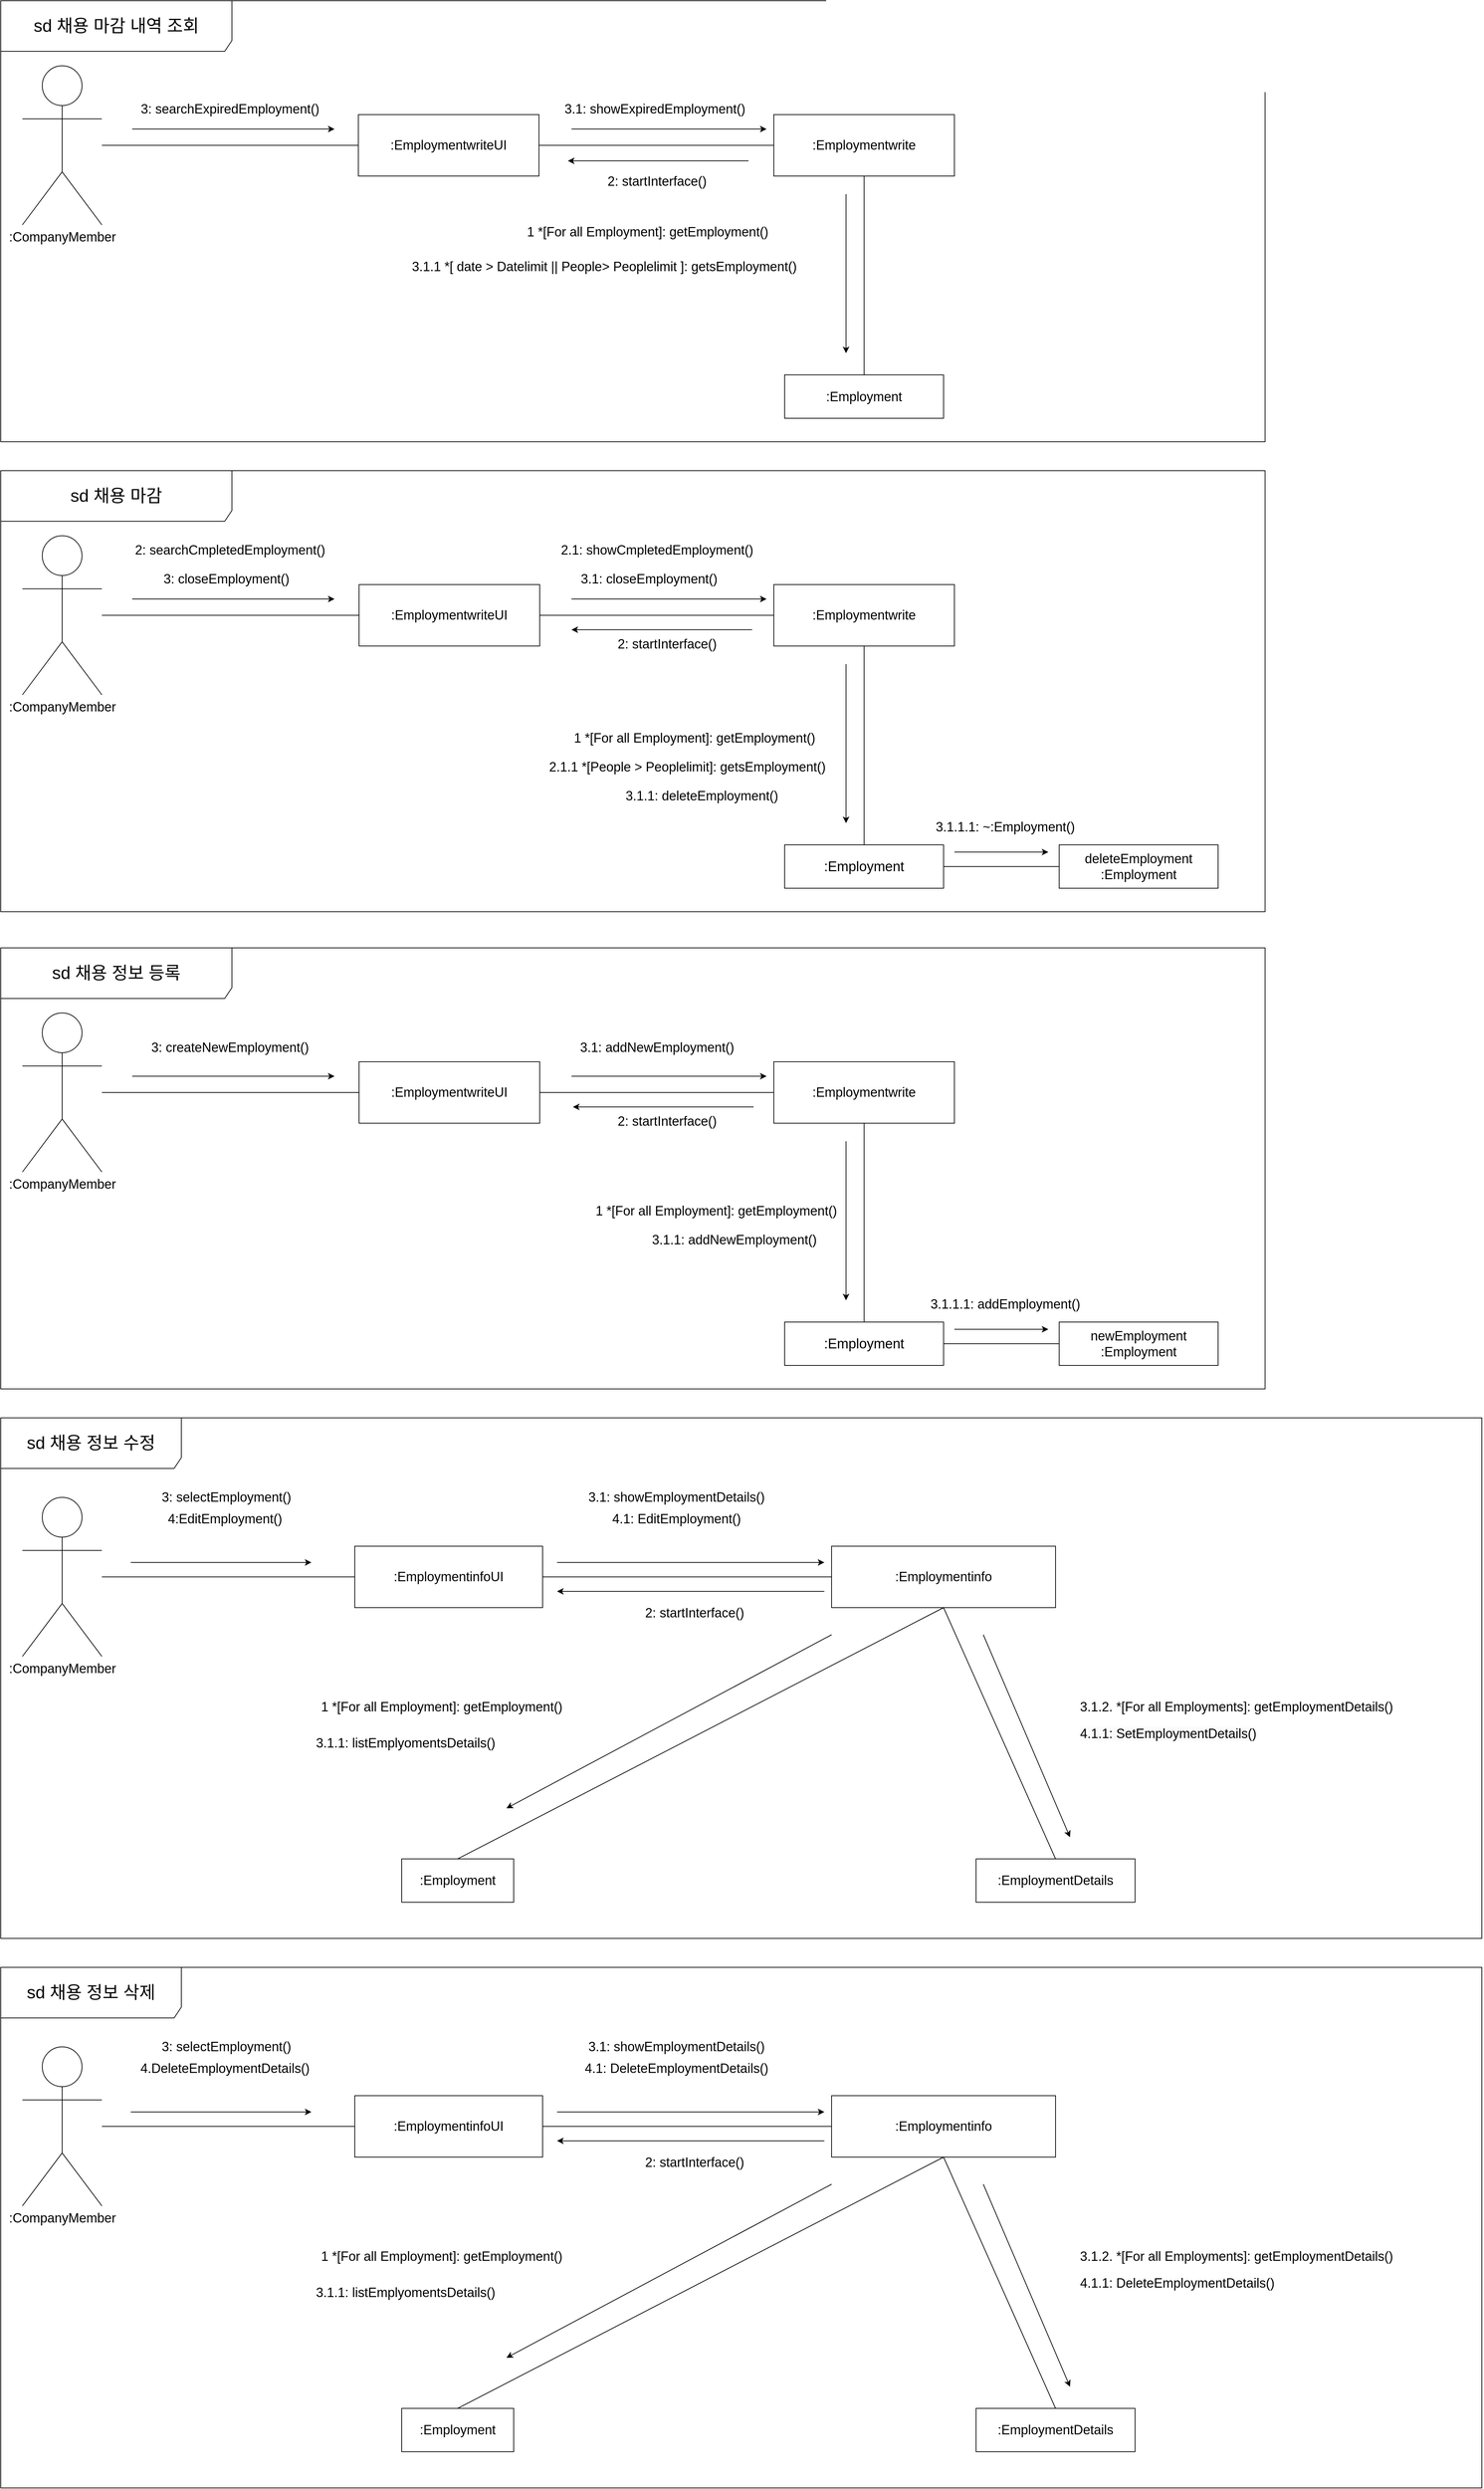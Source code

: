 <mxfile version="21.2.9" type="device">
  <diagram name="페이지-1" id="loX1GWIg0YwVXHlp89LK">
    <mxGraphModel dx="2266" dy="2283" grid="1" gridSize="10" guides="1" tooltips="1" connect="1" arrows="1" fold="1" page="1" pageScale="1" pageWidth="827" pageHeight="1169" math="0" shadow="0">
      <root>
        <mxCell id="0" />
        <mxCell id="1" parent="0" />
        <mxCell id="quF1uSy7DQYUhARwBzJB-22" value="&lt;font style=&quot;font-size: 24px;&quot;&gt;sd 채용 마감 내역 조회&lt;/font&gt;" style="shape=umlFrame;whiteSpace=wrap;html=1;pointerEvents=0;width=320;height=70;" parent="1" vertex="1">
          <mxGeometry x="30" y="-1130" width="1750" height="610" as="geometry" />
        </mxCell>
        <mxCell id="quF1uSy7DQYUhARwBzJB-23" value="&lt;font style=&quot;font-size: 18px;&quot;&gt;:Employmentwrite&lt;/font&gt;&lt;span style=&quot;font-size: 18px; background-color: initial;&quot;&gt;UI&lt;/span&gt;" style="rounded=0;whiteSpace=wrap;html=1;" parent="1" vertex="1">
          <mxGeometry x="525" y="-972.5" width="250" height="85" as="geometry" />
        </mxCell>
        <mxCell id="quF1uSy7DQYUhARwBzJB-24" value="&lt;font style=&quot;font-size: 18px;&quot;&gt;&lt;font style=&quot;font-size: 18px;&quot;&gt;&lt;font style=&quot;font-size: 18px;&quot;&gt;:&lt;/font&gt;Employment&lt;/font&gt;write&lt;/font&gt;" style="rounded=0;whiteSpace=wrap;html=1;" parent="1" vertex="1">
          <mxGeometry x="1100" y="-972.5" width="250" height="85" as="geometry" />
        </mxCell>
        <mxCell id="quF1uSy7DQYUhARwBzJB-25" value="&lt;font style=&quot;font-size: 18px;&quot;&gt;:CompanyMember&lt;/font&gt;" style="shape=umlActor;verticalLabelPosition=bottom;verticalAlign=top;html=1;outlineConnect=0;" parent="1" vertex="1">
          <mxGeometry x="60" y="-1040" width="110" height="220" as="geometry" />
        </mxCell>
        <mxCell id="quF1uSy7DQYUhARwBzJB-26" value="" style="endArrow=none;html=1;rounded=0;entryX=0;entryY=0.5;entryDx=0;entryDy=0;" parent="1" source="quF1uSy7DQYUhARwBzJB-25" target="quF1uSy7DQYUhARwBzJB-23" edge="1">
          <mxGeometry width="50" height="50" relative="1" as="geometry">
            <mxPoint x="890" y="-732.5" as="sourcePoint" />
            <mxPoint x="940" y="-782.5" as="targetPoint" />
          </mxGeometry>
        </mxCell>
        <mxCell id="quF1uSy7DQYUhARwBzJB-27" value="" style="endArrow=none;html=1;rounded=0;entryX=1;entryY=0.5;entryDx=0;entryDy=0;exitX=0;exitY=0.5;exitDx=0;exitDy=0;" parent="1" source="quF1uSy7DQYUhARwBzJB-24" target="quF1uSy7DQYUhARwBzJB-23" edge="1">
          <mxGeometry width="50" height="50" relative="1" as="geometry">
            <mxPoint x="890" y="-732.5" as="sourcePoint" />
            <mxPoint x="940" y="-782.5" as="targetPoint" />
          </mxGeometry>
        </mxCell>
        <mxCell id="quF1uSy7DQYUhARwBzJB-28" value="&lt;font style=&quot;font-size: 18px;&quot;&gt;3: searchExpiredEmployment&lt;/font&gt;&lt;span style=&quot;font-size: 18px; background-color: initial;&quot;&gt;()&lt;/span&gt;" style="text;html=1;align=center;verticalAlign=middle;resizable=0;points=[];autosize=1;strokeColor=none;fillColor=none;" parent="1" vertex="1">
          <mxGeometry x="212" y="-1000" width="270" height="40" as="geometry" />
        </mxCell>
        <mxCell id="quF1uSy7DQYUhARwBzJB-29" value="" style="endArrow=classic;html=1;rounded=0;" parent="1" edge="1">
          <mxGeometry width="50" height="50" relative="1" as="geometry">
            <mxPoint x="212" y="-952.5" as="sourcePoint" />
            <mxPoint x="492" y="-952.5" as="targetPoint" />
          </mxGeometry>
        </mxCell>
        <mxCell id="quF1uSy7DQYUhARwBzJB-30" value="&lt;font style=&quot;font-size: 18px;&quot;&gt;3.1: showExpired&lt;/font&gt;&lt;font style=&quot;border-color: var(--border-color); font-size: 18px;&quot;&gt;Employment()&lt;/font&gt;" style="text;html=1;align=center;verticalAlign=middle;resizable=0;points=[];autosize=1;strokeColor=none;fillColor=none;" parent="1" vertex="1">
          <mxGeometry x="800" y="-1000" width="270" height="40" as="geometry" />
        </mxCell>
        <mxCell id="quF1uSy7DQYUhARwBzJB-31" value="&lt;font style=&quot;font-size: 18px;&quot;&gt;:Employment&lt;/font&gt;" style="rounded=0;whiteSpace=wrap;html=1;" parent="1" vertex="1">
          <mxGeometry x="1115" y="-612.5" width="220" height="60" as="geometry" />
        </mxCell>
        <mxCell id="quF1uSy7DQYUhARwBzJB-32" value="" style="endArrow=none;html=1;rounded=0;entryX=0.5;entryY=1;entryDx=0;entryDy=0;exitX=0.5;exitY=0;exitDx=0;exitDy=0;" parent="1" source="quF1uSy7DQYUhARwBzJB-31" target="quF1uSy7DQYUhARwBzJB-24" edge="1">
          <mxGeometry width="50" height="50" relative="1" as="geometry">
            <mxPoint x="910" y="-732.5" as="sourcePoint" />
            <mxPoint x="960" y="-782.5" as="targetPoint" />
          </mxGeometry>
        </mxCell>
        <mxCell id="quF1uSy7DQYUhARwBzJB-33" value="" style="endArrow=classic;html=1;rounded=0;" parent="1" edge="1">
          <mxGeometry width="50" height="50" relative="1" as="geometry">
            <mxPoint x="1200" y="-862.5" as="sourcePoint" />
            <mxPoint x="1200" y="-642.5" as="targetPoint" />
          </mxGeometry>
        </mxCell>
        <mxCell id="quF1uSy7DQYUhARwBzJB-34" value="&lt;font style=&quot;font-size: 18px;&quot;&gt;3.1.1 *[ date &amp;gt; Datelimit || People&amp;gt; Peoplelimit ]: get&lt;/font&gt;&lt;font style=&quot;border-color: var(--border-color); font-size: 18px;&quot;&gt;sEmployment()&lt;/font&gt;" style="text;html=1;align=center;verticalAlign=middle;resizable=0;points=[];autosize=1;strokeColor=none;fillColor=none;" parent="1" vertex="1">
          <mxGeometry x="585" y="-782" width="560" height="40" as="geometry" />
        </mxCell>
        <mxCell id="quF1uSy7DQYUhARwBzJB-37" value="" style="endArrow=classic;html=1;rounded=0;" parent="1" edge="1">
          <mxGeometry width="50" height="50" relative="1" as="geometry">
            <mxPoint x="820" y="-952.5" as="sourcePoint" />
            <mxPoint x="1090" y="-952.5" as="targetPoint" />
          </mxGeometry>
        </mxCell>
        <mxCell id="quF1uSy7DQYUhARwBzJB-43" value="&lt;font style=&quot;font-size: 24px;&quot;&gt;sd 채용 정보 수정&lt;/font&gt;" style="shape=umlFrame;whiteSpace=wrap;html=1;pointerEvents=0;width=250;height=70;" parent="1" vertex="1">
          <mxGeometry x="30" y="830" width="2050" height="720" as="geometry" />
        </mxCell>
        <mxCell id="quF1uSy7DQYUhARwBzJB-44" value="&lt;font style=&quot;font-size: 18px;&quot;&gt;:CompanyMember&lt;/font&gt;" style="shape=umlActor;verticalLabelPosition=bottom;verticalAlign=top;html=1;outlineConnect=0;" parent="1" vertex="1">
          <mxGeometry x="60" y="940" width="110" height="220" as="geometry" />
        </mxCell>
        <mxCell id="quF1uSy7DQYUhARwBzJB-45" value="&lt;font style=&quot;font-size: 18px;&quot;&gt;:EmploymentinfoUI&lt;/font&gt;" style="rounded=0;whiteSpace=wrap;html=1;" parent="1" vertex="1">
          <mxGeometry x="520" y="1007.5" width="260" height="85" as="geometry" />
        </mxCell>
        <mxCell id="quF1uSy7DQYUhARwBzJB-46" value="&lt;font style=&quot;font-size: 18px;&quot;&gt;:Employmentinfo&lt;/font&gt;" style="rounded=0;whiteSpace=wrap;html=1;" parent="1" vertex="1">
          <mxGeometry x="1180" y="1007.5" width="310" height="85" as="geometry" />
        </mxCell>
        <mxCell id="quF1uSy7DQYUhARwBzJB-47" value="" style="endArrow=none;html=1;rounded=0;entryX=0;entryY=0.5;entryDx=0;entryDy=0;" parent="1" source="quF1uSy7DQYUhARwBzJB-44" target="quF1uSy7DQYUhARwBzJB-45" edge="1">
          <mxGeometry width="50" height="50" relative="1" as="geometry">
            <mxPoint x="320" y="1087.5" as="sourcePoint" />
            <mxPoint x="370" y="1037.5" as="targetPoint" />
          </mxGeometry>
        </mxCell>
        <mxCell id="quF1uSy7DQYUhARwBzJB-48" value="" style="endArrow=none;html=1;rounded=0;entryX=0;entryY=0.5;entryDx=0;entryDy=0;exitX=1;exitY=0.5;exitDx=0;exitDy=0;" parent="1" source="quF1uSy7DQYUhARwBzJB-45" target="quF1uSy7DQYUhARwBzJB-46" edge="1">
          <mxGeometry width="50" height="50" relative="1" as="geometry">
            <mxPoint x="890" y="1070" as="sourcePoint" />
            <mxPoint x="940" y="1020" as="targetPoint" />
          </mxGeometry>
        </mxCell>
        <mxCell id="quF1uSy7DQYUhARwBzJB-49" value="&lt;span style=&quot;font-size: 18px;&quot;&gt;:Employment&lt;/span&gt;" style="rounded=0;whiteSpace=wrap;html=1;" parent="1" vertex="1">
          <mxGeometry x="585" y="1440" width="155" height="60" as="geometry" />
        </mxCell>
        <mxCell id="quF1uSy7DQYUhARwBzJB-50" value="&lt;font style=&quot;font-size: 18px;&quot;&gt;:EmploymentDetails&lt;/font&gt;" style="rounded=0;whiteSpace=wrap;html=1;" parent="1" vertex="1">
          <mxGeometry x="1380" y="1440" width="220" height="60" as="geometry" />
        </mxCell>
        <mxCell id="quF1uSy7DQYUhARwBzJB-51" value="" style="endArrow=none;html=1;rounded=0;exitX=0.5;exitY=0;exitDx=0;exitDy=0;entryX=0.5;entryY=1;entryDx=0;entryDy=0;" parent="1" source="quF1uSy7DQYUhARwBzJB-49" target="quF1uSy7DQYUhARwBzJB-46" edge="1">
          <mxGeometry width="50" height="50" relative="1" as="geometry">
            <mxPoint x="810" y="1320" as="sourcePoint" />
            <mxPoint x="860" y="1270" as="targetPoint" />
          </mxGeometry>
        </mxCell>
        <mxCell id="quF1uSy7DQYUhARwBzJB-52" value="" style="endArrow=none;html=1;rounded=0;exitX=0.5;exitY=0;exitDx=0;exitDy=0;entryX=0.5;entryY=1;entryDx=0;entryDy=0;" parent="1" source="quF1uSy7DQYUhARwBzJB-50" target="quF1uSy7DQYUhARwBzJB-46" edge="1">
          <mxGeometry width="50" height="50" relative="1" as="geometry">
            <mxPoint x="1040" y="1370" as="sourcePoint" />
            <mxPoint x="1160" y="1100" as="targetPoint" />
          </mxGeometry>
        </mxCell>
        <mxCell id="quF1uSy7DQYUhARwBzJB-53" value="&lt;font style=&quot;font-size: 18px;&quot;&gt;1 *[For all Employment]: getEmployment()&lt;/font&gt;" style="text;html=1;align=center;verticalAlign=middle;resizable=0;points=[];autosize=1;strokeColor=none;fillColor=none;" parent="1" vertex="1">
          <mxGeometry x="460" y="1210" width="360" height="40" as="geometry" />
        </mxCell>
        <mxCell id="quF1uSy7DQYUhARwBzJB-54" value="" style="endArrow=classic;html=1;rounded=0;" parent="1" edge="1">
          <mxGeometry width="50" height="50" relative="1" as="geometry">
            <mxPoint x="1180" y="1130" as="sourcePoint" />
            <mxPoint x="730" y="1370" as="targetPoint" />
          </mxGeometry>
        </mxCell>
        <mxCell id="quF1uSy7DQYUhARwBzJB-55" value="" style="endArrow=classic;html=1;rounded=0;" parent="1" edge="1">
          <mxGeometry width="50" height="50" relative="1" as="geometry">
            <mxPoint x="1390" y="1130" as="sourcePoint" />
            <mxPoint x="1510" y="1410" as="targetPoint" />
          </mxGeometry>
        </mxCell>
        <mxCell id="quF1uSy7DQYUhARwBzJB-56" value="" style="endArrow=classic;html=1;rounded=0;" parent="1" edge="1">
          <mxGeometry width="50" height="50" relative="1" as="geometry">
            <mxPoint x="800" y="1030" as="sourcePoint" />
            <mxPoint x="1170" y="1030" as="targetPoint" />
          </mxGeometry>
        </mxCell>
        <mxCell id="quF1uSy7DQYUhARwBzJB-57" value="" style="endArrow=classic;html=1;rounded=0;" parent="1" edge="1">
          <mxGeometry width="50" height="50" relative="1" as="geometry">
            <mxPoint x="210" y="1030" as="sourcePoint" />
            <mxPoint x="460" y="1030" as="targetPoint" />
          </mxGeometry>
        </mxCell>
        <mxCell id="quF1uSy7DQYUhARwBzJB-58" value="" style="endArrow=classic;html=1;rounded=0;" parent="1" edge="1">
          <mxGeometry width="50" height="50" relative="1" as="geometry">
            <mxPoint x="1170" y="1070" as="sourcePoint" />
            <mxPoint x="800" y="1070" as="targetPoint" />
          </mxGeometry>
        </mxCell>
        <mxCell id="quF1uSy7DQYUhARwBzJB-59" value="&lt;font style=&quot;font-size: 18px;&quot;&gt;2: startInterface()&lt;/font&gt;" style="text;html=1;align=center;verticalAlign=middle;resizable=0;points=[];autosize=1;strokeColor=none;fillColor=none;" parent="1" vertex="1">
          <mxGeometry x="910" y="1080" width="160" height="40" as="geometry" />
        </mxCell>
        <mxCell id="quF1uSy7DQYUhARwBzJB-60" value="&lt;font style=&quot;font-size: 18px;&quot;&gt;3: selectEmployment()&lt;/font&gt;" style="text;html=1;align=center;verticalAlign=middle;resizable=0;points=[];autosize=1;strokeColor=none;fillColor=none;" parent="1" vertex="1">
          <mxGeometry x="242" y="920" width="200" height="40" as="geometry" />
        </mxCell>
        <mxCell id="quF1uSy7DQYUhARwBzJB-61" value="&lt;font style=&quot;font-size: 18px;&quot;&gt;3.1: showEmploymentDetails()&lt;/font&gt;" style="text;html=1;align=center;verticalAlign=middle;resizable=0;points=[];autosize=1;strokeColor=none;fillColor=none;" parent="1" vertex="1">
          <mxGeometry x="830" y="920" width="270" height="40" as="geometry" />
        </mxCell>
        <mxCell id="quF1uSy7DQYUhARwBzJB-62" value="&lt;font style=&quot;font-size: 18px;&quot;&gt;3.1.1: listEmplyomentsDetails()&lt;/font&gt;" style="text;html=1;align=center;verticalAlign=middle;resizable=0;points=[];autosize=1;strokeColor=none;fillColor=none;" parent="1" vertex="1">
          <mxGeometry x="455" y="1260" width="270" height="40" as="geometry" />
        </mxCell>
        <mxCell id="quF1uSy7DQYUhARwBzJB-63" value="&lt;font style=&quot;font-size: 18px;&quot;&gt;3.1.2. *[For all Employments]: getEmploymentDetails()&lt;/font&gt;" style="text;html=1;align=center;verticalAlign=middle;resizable=0;points=[];autosize=1;strokeColor=none;fillColor=none;" parent="1" vertex="1">
          <mxGeometry x="1510" y="1210" width="460" height="40" as="geometry" />
        </mxCell>
        <mxCell id="quF1uSy7DQYUhARwBzJB-64" value="&lt;font style=&quot;font-size: 18px;&quot;&gt;&lt;font style=&quot;font-size: 18px;&quot;&gt;4.1:&amp;nbsp;&lt;/font&gt;&lt;font style=&quot;border-color: var(--border-color); font-size: 18px;&quot;&gt;Edit&lt;/font&gt;Employment()&lt;/font&gt;" style="text;html=1;align=center;verticalAlign=middle;resizable=0;points=[];autosize=1;strokeColor=none;fillColor=none;" parent="1" vertex="1">
          <mxGeometry x="865" y="950" width="200" height="40" as="geometry" />
        </mxCell>
        <mxCell id="quF1uSy7DQYUhARwBzJB-65" value="&lt;span style=&quot;color: rgb(0, 0, 0); font-family: Helvetica; font-size: 18px; font-style: normal; font-variant-ligatures: normal; font-variant-caps: normal; font-weight: 400; letter-spacing: normal; orphans: 2; text-align: center; text-indent: 0px; text-transform: none; widows: 2; word-spacing: 0px; -webkit-text-stroke-width: 0px; background-color: rgb(251, 251, 251); text-decoration-thickness: initial; text-decoration-style: initial; text-decoration-color: initial; float: none; display: inline !important;&quot;&gt;4.1.1: SetEmploymentDetails()&lt;/span&gt;" style="text;whiteSpace=wrap;html=1;" parent="1" vertex="1">
          <mxGeometry x="1522" y="1250" width="560" height="50" as="geometry" />
        </mxCell>
        <mxCell id="quF1uSy7DQYUhARwBzJB-66" value="&lt;font style=&quot;font-size: 18px;&quot;&gt;4:Edit&lt;/font&gt;&lt;span style=&quot;font-size: 18px; background-color: initial;&quot;&gt;Employment()&lt;/span&gt;" style="text;html=1;align=center;verticalAlign=middle;resizable=0;points=[];autosize=1;strokeColor=none;fillColor=none;" parent="1" vertex="1">
          <mxGeometry x="250" y="950" width="180" height="40" as="geometry" />
        </mxCell>
        <mxCell id="Klk6fiYFn2TE_CD5GW6z-8" value="&lt;font style=&quot;font-size: 24px;&quot;&gt;sd 채용 마감&lt;/font&gt;" style="shape=umlFrame;whiteSpace=wrap;html=1;pointerEvents=0;width=320;height=70;" parent="1" vertex="1">
          <mxGeometry x="30" y="-480" width="1750" height="610" as="geometry" />
        </mxCell>
        <mxCell id="Klk6fiYFn2TE_CD5GW6z-9" value="&lt;font style=&quot;font-size: 18px;&quot;&gt;:Employmentwrite&lt;/font&gt;&lt;span style=&quot;font-size: 18px; background-color: initial;&quot;&gt;UI&lt;/span&gt;" style="rounded=0;whiteSpace=wrap;html=1;" parent="1" vertex="1">
          <mxGeometry x="526" y="-322.5" width="250" height="85" as="geometry" />
        </mxCell>
        <mxCell id="Klk6fiYFn2TE_CD5GW6z-10" value="&lt;font style=&quot;font-size: 18px;&quot;&gt;&lt;font style=&quot;font-size: 18px;&quot;&gt;:Employment&lt;/font&gt;write&lt;/font&gt;" style="rounded=0;whiteSpace=wrap;html=1;" parent="1" vertex="1">
          <mxGeometry x="1100" y="-322.5" width="250" height="85" as="geometry" />
        </mxCell>
        <mxCell id="Klk6fiYFn2TE_CD5GW6z-11" value="&lt;font style=&quot;font-size: 18px;&quot;&gt;:CompanyMember&lt;/font&gt;" style="shape=umlActor;verticalLabelPosition=bottom;verticalAlign=top;html=1;outlineConnect=0;" parent="1" vertex="1">
          <mxGeometry x="60" y="-390" width="110" height="220" as="geometry" />
        </mxCell>
        <mxCell id="Klk6fiYFn2TE_CD5GW6z-12" value="" style="endArrow=none;html=1;rounded=0;entryX=0;entryY=0.5;entryDx=0;entryDy=0;" parent="1" source="Klk6fiYFn2TE_CD5GW6z-11" target="Klk6fiYFn2TE_CD5GW6z-9" edge="1">
          <mxGeometry width="50" height="50" relative="1" as="geometry">
            <mxPoint x="890" y="-82.5" as="sourcePoint" />
            <mxPoint x="940" y="-132.5" as="targetPoint" />
          </mxGeometry>
        </mxCell>
        <mxCell id="Klk6fiYFn2TE_CD5GW6z-13" value="" style="endArrow=none;html=1;rounded=0;entryX=1;entryY=0.5;entryDx=0;entryDy=0;exitX=0;exitY=0.5;exitDx=0;exitDy=0;" parent="1" source="Klk6fiYFn2TE_CD5GW6z-10" target="Klk6fiYFn2TE_CD5GW6z-9" edge="1">
          <mxGeometry width="50" height="50" relative="1" as="geometry">
            <mxPoint x="890" y="-82.5" as="sourcePoint" />
            <mxPoint x="940" y="-132.5" as="targetPoint" />
          </mxGeometry>
        </mxCell>
        <mxCell id="Klk6fiYFn2TE_CD5GW6z-14" value="&lt;font style=&quot;font-size: 18px;&quot;&gt;2: searchCmpleted&lt;/font&gt;&lt;span style=&quot;font-size: 18px; background-color: initial;&quot;&gt;Employment()&lt;/span&gt;" style="text;html=1;align=center;verticalAlign=middle;resizable=0;points=[];autosize=1;strokeColor=none;fillColor=none;" parent="1" vertex="1">
          <mxGeometry x="202" y="-390" width="290" height="40" as="geometry" />
        </mxCell>
        <mxCell id="Klk6fiYFn2TE_CD5GW6z-15" value="" style="endArrow=classic;html=1;rounded=0;" parent="1" edge="1">
          <mxGeometry width="50" height="50" relative="1" as="geometry">
            <mxPoint x="212" y="-302.5" as="sourcePoint" />
            <mxPoint x="492" y="-302.5" as="targetPoint" />
          </mxGeometry>
        </mxCell>
        <mxCell id="Klk6fiYFn2TE_CD5GW6z-16" value="&lt;font style=&quot;font-size: 18px;&quot;&gt;2.1: &lt;/font&gt;&lt;font style=&quot;font-size: 18px;&quot;&gt;&lt;font style=&quot;font-size: 18px;&quot;&gt;show&lt;/font&gt;&lt;font style=&quot;border-color: var(--border-color); font-size: 18px;&quot;&gt;Cmpleted&lt;/font&gt;Employment()&lt;/font&gt;" style="text;html=1;align=center;verticalAlign=middle;resizable=0;points=[];autosize=1;strokeColor=none;fillColor=none;" parent="1" vertex="1">
          <mxGeometry x="793" y="-390" width="290" height="40" as="geometry" />
        </mxCell>
        <mxCell id="Klk6fiYFn2TE_CD5GW6z-17" value="&lt;font style=&quot;font-size: 19px;&quot;&gt;:Employment&lt;/font&gt;" style="rounded=0;whiteSpace=wrap;html=1;" parent="1" vertex="1">
          <mxGeometry x="1115" y="37.5" width="220" height="60" as="geometry" />
        </mxCell>
        <mxCell id="Klk6fiYFn2TE_CD5GW6z-18" value="" style="endArrow=none;html=1;rounded=0;entryX=0.5;entryY=1;entryDx=0;entryDy=0;exitX=0.5;exitY=0;exitDx=0;exitDy=0;" parent="1" source="Klk6fiYFn2TE_CD5GW6z-17" target="Klk6fiYFn2TE_CD5GW6z-10" edge="1">
          <mxGeometry width="50" height="50" relative="1" as="geometry">
            <mxPoint x="910" y="-82.5" as="sourcePoint" />
            <mxPoint x="960" y="-132.5" as="targetPoint" />
          </mxGeometry>
        </mxCell>
        <mxCell id="Klk6fiYFn2TE_CD5GW6z-19" value="" style="endArrow=classic;html=1;rounded=0;" parent="1" edge="1">
          <mxGeometry width="50" height="50" relative="1" as="geometry">
            <mxPoint x="1200" y="-212.5" as="sourcePoint" />
            <mxPoint x="1200" y="7.5" as="targetPoint" />
          </mxGeometry>
        </mxCell>
        <mxCell id="Klk6fiYFn2TE_CD5GW6z-20" value="&lt;font style=&quot;font-size: 18px;&quot;&gt;2.1.1 *[People &amp;gt; Peoplelimit]:&amp;nbsp;&lt;/font&gt;&lt;font style=&quot;border-color: var(--border-color); font-size: 18px;&quot;&gt;get&lt;/font&gt;&lt;font style=&quot;border-color: var(--border-color); font-size: 18px;&quot;&gt;sEmployment()&lt;/font&gt;" style="text;html=1;align=center;verticalAlign=middle;resizable=0;points=[];autosize=1;strokeColor=none;fillColor=none;" parent="1" vertex="1">
          <mxGeometry x="775" y="-90" width="410" height="40" as="geometry" />
        </mxCell>
        <mxCell id="Klk6fiYFn2TE_CD5GW6z-21" value="&lt;font style=&quot;font-size: 18px;&quot;&gt;3: closeEmployment()&lt;/font&gt;" style="text;html=1;align=center;verticalAlign=middle;resizable=0;points=[];autosize=1;strokeColor=none;fillColor=none;" parent="1" vertex="1">
          <mxGeometry x="242" y="-350" width="200" height="40" as="geometry" />
        </mxCell>
        <mxCell id="Klk6fiYFn2TE_CD5GW6z-22" value="&lt;font style=&quot;font-size: 18px;&quot;&gt;3.1: closeEmployment()&lt;/font&gt;" style="text;html=1;align=center;verticalAlign=middle;resizable=0;points=[];autosize=1;strokeColor=none;fillColor=none;" parent="1" vertex="1">
          <mxGeometry x="822" y="-350" width="210" height="40" as="geometry" />
        </mxCell>
        <mxCell id="Klk6fiYFn2TE_CD5GW6z-23" value="" style="endArrow=classic;html=1;rounded=0;" parent="1" edge="1">
          <mxGeometry width="50" height="50" relative="1" as="geometry">
            <mxPoint x="820" y="-302.5" as="sourcePoint" />
            <mxPoint x="1090" y="-302.5" as="targetPoint" />
          </mxGeometry>
        </mxCell>
        <mxCell id="Klk6fiYFn2TE_CD5GW6z-24" value="&lt;font style=&quot;font-size: 18px;&quot;&gt;3.1.1: deleteEmployment()&lt;/font&gt;" style="text;html=1;align=center;verticalAlign=middle;resizable=0;points=[];autosize=1;strokeColor=none;fillColor=none;" parent="1" vertex="1">
          <mxGeometry x="885" y="-50" width="230" height="40" as="geometry" />
        </mxCell>
        <mxCell id="Klk6fiYFn2TE_CD5GW6z-25" value="&lt;font style=&quot;font-size: 18px;&quot;&gt;&lt;font style=&quot;font-size: 18px;&quot;&gt;deleteEmployment&lt;br&gt;:&lt;/font&gt;Employment&lt;/font&gt;" style="rounded=0;whiteSpace=wrap;html=1;" parent="1" vertex="1">
          <mxGeometry x="1495" y="37.5" width="220" height="60" as="geometry" />
        </mxCell>
        <mxCell id="Klk6fiYFn2TE_CD5GW6z-26" value="&lt;font style=&quot;font-size: 18px;&quot;&gt;&lt;font style=&quot;font-size: 18px;&quot;&gt;3.1.1.1: ~&lt;/font&gt;:Employment()&lt;/font&gt;" style="text;html=1;align=center;verticalAlign=middle;resizable=0;points=[];autosize=1;strokeColor=none;fillColor=none;" parent="1" vertex="1">
          <mxGeometry x="1310" y="-7.5" width="220" height="40" as="geometry" />
        </mxCell>
        <mxCell id="Klk6fiYFn2TE_CD5GW6z-27" value="" style="endArrow=classic;html=1;rounded=0;" parent="1" edge="1">
          <mxGeometry width="50" height="50" relative="1" as="geometry">
            <mxPoint x="1350" y="47.5" as="sourcePoint" />
            <mxPoint x="1480" y="47.5" as="targetPoint" />
          </mxGeometry>
        </mxCell>
        <mxCell id="Klk6fiYFn2TE_CD5GW6z-28" value="" style="endArrow=none;html=1;rounded=0;entryX=0;entryY=0.5;entryDx=0;entryDy=0;exitX=1;exitY=0.5;exitDx=0;exitDy=0;" parent="1" source="Klk6fiYFn2TE_CD5GW6z-17" target="Klk6fiYFn2TE_CD5GW6z-25" edge="1">
          <mxGeometry width="50" height="50" relative="1" as="geometry">
            <mxPoint x="1330" y="67.5" as="sourcePoint" />
            <mxPoint x="1530" y="68" as="targetPoint" />
          </mxGeometry>
        </mxCell>
        <mxCell id="Klk6fiYFn2TE_CD5GW6z-33" value="&lt;font style=&quot;font-size: 24px;&quot;&gt;sd 채용 정보 등록&lt;/font&gt;" style="shape=umlFrame;whiteSpace=wrap;html=1;pointerEvents=0;width=320;height=70;" parent="1" vertex="1">
          <mxGeometry x="30" y="180" width="1750" height="610" as="geometry" />
        </mxCell>
        <mxCell id="Klk6fiYFn2TE_CD5GW6z-34" value="&lt;font style=&quot;font-size: 18px;&quot;&gt;:Employmentwrite&lt;/font&gt;&lt;span style=&quot;font-size: 18px; background-color: initial;&quot;&gt;UI&lt;/span&gt;" style="rounded=0;whiteSpace=wrap;html=1;" parent="1" vertex="1">
          <mxGeometry x="526" y="337.5" width="250" height="85" as="geometry" />
        </mxCell>
        <mxCell id="Klk6fiYFn2TE_CD5GW6z-35" value="&lt;font style=&quot;font-size: 18px;&quot;&gt;&lt;font style=&quot;font-size: 18px;&quot;&gt;:Employment&lt;/font&gt;write&lt;/font&gt;" style="rounded=0;whiteSpace=wrap;html=1;" parent="1" vertex="1">
          <mxGeometry x="1100" y="337.5" width="250" height="85" as="geometry" />
        </mxCell>
        <mxCell id="Klk6fiYFn2TE_CD5GW6z-36" value="&lt;font style=&quot;font-size: 18px;&quot;&gt;:CompanyMember&lt;/font&gt;" style="shape=umlActor;verticalLabelPosition=bottom;verticalAlign=top;html=1;outlineConnect=0;" parent="1" vertex="1">
          <mxGeometry x="60" y="270" width="110" height="220" as="geometry" />
        </mxCell>
        <mxCell id="Klk6fiYFn2TE_CD5GW6z-37" value="" style="endArrow=none;html=1;rounded=0;entryX=0;entryY=0.5;entryDx=0;entryDy=0;" parent="1" source="Klk6fiYFn2TE_CD5GW6z-36" target="Klk6fiYFn2TE_CD5GW6z-34" edge="1">
          <mxGeometry width="50" height="50" relative="1" as="geometry">
            <mxPoint x="890" y="577.5" as="sourcePoint" />
            <mxPoint x="940" y="527.5" as="targetPoint" />
          </mxGeometry>
        </mxCell>
        <mxCell id="Klk6fiYFn2TE_CD5GW6z-38" value="" style="endArrow=none;html=1;rounded=0;entryX=1;entryY=0.5;entryDx=0;entryDy=0;exitX=0;exitY=0.5;exitDx=0;exitDy=0;" parent="1" source="Klk6fiYFn2TE_CD5GW6z-35" target="Klk6fiYFn2TE_CD5GW6z-34" edge="1">
          <mxGeometry width="50" height="50" relative="1" as="geometry">
            <mxPoint x="890" y="577.5" as="sourcePoint" />
            <mxPoint x="940" y="527.5" as="targetPoint" />
          </mxGeometry>
        </mxCell>
        <mxCell id="Klk6fiYFn2TE_CD5GW6z-39" value="&lt;font style=&quot;font-size: 18px;&quot;&gt;3: createNew&lt;/font&gt;&lt;span style=&quot;font-size: 18px; background-color: initial;&quot;&gt;Employment()&lt;/span&gt;" style="text;html=1;align=center;verticalAlign=middle;resizable=0;points=[];autosize=1;strokeColor=none;fillColor=none;" parent="1" vertex="1">
          <mxGeometry x="227" y="297.5" width="240" height="40" as="geometry" />
        </mxCell>
        <mxCell id="Klk6fiYFn2TE_CD5GW6z-40" value="" style="endArrow=classic;html=1;rounded=0;" parent="1" edge="1">
          <mxGeometry width="50" height="50" relative="1" as="geometry">
            <mxPoint x="212" y="357.5" as="sourcePoint" />
            <mxPoint x="492" y="357.5" as="targetPoint" />
          </mxGeometry>
        </mxCell>
        <mxCell id="Klk6fiYFn2TE_CD5GW6z-41" value="&lt;font style=&quot;font-size: 18px;&quot;&gt;3.1: addNew&lt;/font&gt;&lt;font style=&quot;font-size: 18px;&quot;&gt;Employment()&lt;/font&gt;" style="text;html=1;align=center;verticalAlign=middle;resizable=0;points=[];autosize=1;strokeColor=none;fillColor=none;" parent="1" vertex="1">
          <mxGeometry x="818" y="297.5" width="240" height="40" as="geometry" />
        </mxCell>
        <mxCell id="Klk6fiYFn2TE_CD5GW6z-42" value="&lt;font style=&quot;font-size: 19px;&quot;&gt;:Employment&lt;/font&gt;" style="rounded=0;whiteSpace=wrap;html=1;" parent="1" vertex="1">
          <mxGeometry x="1115" y="697.5" width="220" height="60" as="geometry" />
        </mxCell>
        <mxCell id="Klk6fiYFn2TE_CD5GW6z-43" value="" style="endArrow=none;html=1;rounded=0;entryX=0.5;entryY=1;entryDx=0;entryDy=0;exitX=0.5;exitY=0;exitDx=0;exitDy=0;" parent="1" source="Klk6fiYFn2TE_CD5GW6z-42" target="Klk6fiYFn2TE_CD5GW6z-35" edge="1">
          <mxGeometry width="50" height="50" relative="1" as="geometry">
            <mxPoint x="910" y="577.5" as="sourcePoint" />
            <mxPoint x="960" y="527.5" as="targetPoint" />
          </mxGeometry>
        </mxCell>
        <mxCell id="Klk6fiYFn2TE_CD5GW6z-44" value="" style="endArrow=classic;html=1;rounded=0;" parent="1" edge="1">
          <mxGeometry width="50" height="50" relative="1" as="geometry">
            <mxPoint x="1200" y="447.5" as="sourcePoint" />
            <mxPoint x="1200" y="667.5" as="targetPoint" />
          </mxGeometry>
        </mxCell>
        <mxCell id="Klk6fiYFn2TE_CD5GW6z-48" value="" style="endArrow=classic;html=1;rounded=0;" parent="1" edge="1">
          <mxGeometry width="50" height="50" relative="1" as="geometry">
            <mxPoint x="820" y="357.5" as="sourcePoint" />
            <mxPoint x="1090" y="357.5" as="targetPoint" />
          </mxGeometry>
        </mxCell>
        <mxCell id="Klk6fiYFn2TE_CD5GW6z-49" value="&lt;font style=&quot;font-size: 18px;&quot;&gt;3.1.1: addNewEmployment()&lt;/font&gt;" style="text;html=1;align=center;verticalAlign=middle;resizable=0;points=[];autosize=1;strokeColor=none;fillColor=none;" parent="1" vertex="1">
          <mxGeometry x="920" y="564" width="250" height="40" as="geometry" />
        </mxCell>
        <mxCell id="Klk6fiYFn2TE_CD5GW6z-50" value="&lt;font style=&quot;font-size: 18px;&quot;&gt;&lt;font style=&quot;font-size: 18px;&quot;&gt;newEmployment&lt;br&gt;&lt;/font&gt;:Employment&lt;/font&gt;" style="rounded=0;whiteSpace=wrap;html=1;" parent="1" vertex="1">
          <mxGeometry x="1495" y="697.5" width="220" height="60" as="geometry" />
        </mxCell>
        <mxCell id="Klk6fiYFn2TE_CD5GW6z-51" value="&lt;font style=&quot;font-size: 18px;&quot;&gt;&lt;font style=&quot;font-size: 18px;&quot;&gt;3.1.1.1: add&lt;/font&gt;Employment()&lt;/font&gt;" style="text;html=1;align=center;verticalAlign=middle;resizable=0;points=[];autosize=1;strokeColor=none;fillColor=none;" parent="1" vertex="1">
          <mxGeometry x="1305" y="652.5" width="230" height="40" as="geometry" />
        </mxCell>
        <mxCell id="Klk6fiYFn2TE_CD5GW6z-52" value="" style="endArrow=classic;html=1;rounded=0;" parent="1" edge="1">
          <mxGeometry width="50" height="50" relative="1" as="geometry">
            <mxPoint x="1350" y="707.5" as="sourcePoint" />
            <mxPoint x="1480" y="707.5" as="targetPoint" />
          </mxGeometry>
        </mxCell>
        <mxCell id="Klk6fiYFn2TE_CD5GW6z-53" value="" style="endArrow=none;html=1;rounded=0;entryX=0;entryY=0.5;entryDx=0;entryDy=0;exitX=1;exitY=0.5;exitDx=0;exitDy=0;" parent="1" source="Klk6fiYFn2TE_CD5GW6z-42" target="Klk6fiYFn2TE_CD5GW6z-50" edge="1">
          <mxGeometry width="50" height="50" relative="1" as="geometry">
            <mxPoint x="1330" y="727.5" as="sourcePoint" />
            <mxPoint x="1530" y="728" as="targetPoint" />
          </mxGeometry>
        </mxCell>
        <mxCell id="Klk6fiYFn2TE_CD5GW6z-78" value="&lt;font style=&quot;font-size: 24px;&quot;&gt;sd 채용 정보 삭제&lt;/font&gt;" style="shape=umlFrame;whiteSpace=wrap;html=1;pointerEvents=0;width=250;height=70;" parent="1" vertex="1">
          <mxGeometry x="30" y="1590" width="2050" height="720" as="geometry" />
        </mxCell>
        <mxCell id="Klk6fiYFn2TE_CD5GW6z-79" value="&lt;font style=&quot;font-size: 18px;&quot;&gt;:CompanyMember&lt;/font&gt;" style="shape=umlActor;verticalLabelPosition=bottom;verticalAlign=top;html=1;outlineConnect=0;" parent="1" vertex="1">
          <mxGeometry x="60" y="1700" width="110" height="220" as="geometry" />
        </mxCell>
        <mxCell id="Klk6fiYFn2TE_CD5GW6z-80" value="&lt;font style=&quot;font-size: 18px;&quot;&gt;:EmploymentinfoUI&lt;/font&gt;" style="rounded=0;whiteSpace=wrap;html=1;" parent="1" vertex="1">
          <mxGeometry x="520" y="1767.5" width="260" height="85" as="geometry" />
        </mxCell>
        <mxCell id="Klk6fiYFn2TE_CD5GW6z-81" value="&lt;font style=&quot;font-size: 18px;&quot;&gt;:Employmentinfo&lt;/font&gt;" style="rounded=0;whiteSpace=wrap;html=1;" parent="1" vertex="1">
          <mxGeometry x="1180" y="1767.5" width="310" height="85" as="geometry" />
        </mxCell>
        <mxCell id="Klk6fiYFn2TE_CD5GW6z-82" value="" style="endArrow=none;html=1;rounded=0;entryX=0;entryY=0.5;entryDx=0;entryDy=0;" parent="1" source="Klk6fiYFn2TE_CD5GW6z-79" target="Klk6fiYFn2TE_CD5GW6z-80" edge="1">
          <mxGeometry width="50" height="50" relative="1" as="geometry">
            <mxPoint x="320" y="1847.5" as="sourcePoint" />
            <mxPoint x="370" y="1797.5" as="targetPoint" />
          </mxGeometry>
        </mxCell>
        <mxCell id="Klk6fiYFn2TE_CD5GW6z-83" value="" style="endArrow=none;html=1;rounded=0;entryX=0;entryY=0.5;entryDx=0;entryDy=0;exitX=1;exitY=0.5;exitDx=0;exitDy=0;" parent="1" source="Klk6fiYFn2TE_CD5GW6z-80" target="Klk6fiYFn2TE_CD5GW6z-81" edge="1">
          <mxGeometry width="50" height="50" relative="1" as="geometry">
            <mxPoint x="890" y="1830" as="sourcePoint" />
            <mxPoint x="940" y="1780" as="targetPoint" />
          </mxGeometry>
        </mxCell>
        <mxCell id="Klk6fiYFn2TE_CD5GW6z-84" value="&lt;span style=&quot;font-size: 18px;&quot;&gt;:Employment&lt;/span&gt;" style="rounded=0;whiteSpace=wrap;html=1;" parent="1" vertex="1">
          <mxGeometry x="585" y="2200" width="155" height="60" as="geometry" />
        </mxCell>
        <mxCell id="Klk6fiYFn2TE_CD5GW6z-85" value="&lt;font style=&quot;font-size: 18px;&quot;&gt;:EmploymentDetails&lt;/font&gt;" style="rounded=0;whiteSpace=wrap;html=1;" parent="1" vertex="1">
          <mxGeometry x="1380" y="2200" width="220" height="60" as="geometry" />
        </mxCell>
        <mxCell id="Klk6fiYFn2TE_CD5GW6z-86" value="" style="endArrow=none;html=1;rounded=0;exitX=0.5;exitY=0;exitDx=0;exitDy=0;entryX=0.5;entryY=1;entryDx=0;entryDy=0;" parent="1" source="Klk6fiYFn2TE_CD5GW6z-84" target="Klk6fiYFn2TE_CD5GW6z-81" edge="1">
          <mxGeometry width="50" height="50" relative="1" as="geometry">
            <mxPoint x="810" y="2080" as="sourcePoint" />
            <mxPoint x="860" y="2030" as="targetPoint" />
          </mxGeometry>
        </mxCell>
        <mxCell id="Klk6fiYFn2TE_CD5GW6z-87" value="" style="endArrow=none;html=1;rounded=0;exitX=0.5;exitY=0;exitDx=0;exitDy=0;entryX=0.5;entryY=1;entryDx=0;entryDy=0;" parent="1" source="Klk6fiYFn2TE_CD5GW6z-85" target="Klk6fiYFn2TE_CD5GW6z-81" edge="1">
          <mxGeometry width="50" height="50" relative="1" as="geometry">
            <mxPoint x="1040" y="2130" as="sourcePoint" />
            <mxPoint x="1160" y="1860" as="targetPoint" />
          </mxGeometry>
        </mxCell>
        <mxCell id="Klk6fiYFn2TE_CD5GW6z-88" value="&lt;font style=&quot;font-size: 18px;&quot;&gt;1 *[For all Employment]: getEmployment()&lt;/font&gt;" style="text;html=1;align=center;verticalAlign=middle;resizable=0;points=[];autosize=1;strokeColor=none;fillColor=none;" parent="1" vertex="1">
          <mxGeometry x="460" y="1970" width="360" height="40" as="geometry" />
        </mxCell>
        <mxCell id="Klk6fiYFn2TE_CD5GW6z-89" value="" style="endArrow=classic;html=1;rounded=0;" parent="1" edge="1">
          <mxGeometry width="50" height="50" relative="1" as="geometry">
            <mxPoint x="1180" y="1890" as="sourcePoint" />
            <mxPoint x="730" y="2130" as="targetPoint" />
          </mxGeometry>
        </mxCell>
        <mxCell id="Klk6fiYFn2TE_CD5GW6z-90" value="" style="endArrow=classic;html=1;rounded=0;" parent="1" edge="1">
          <mxGeometry width="50" height="50" relative="1" as="geometry">
            <mxPoint x="1390" y="1890" as="sourcePoint" />
            <mxPoint x="1510" y="2170" as="targetPoint" />
          </mxGeometry>
        </mxCell>
        <mxCell id="Klk6fiYFn2TE_CD5GW6z-91" value="" style="endArrow=classic;html=1;rounded=0;" parent="1" edge="1">
          <mxGeometry width="50" height="50" relative="1" as="geometry">
            <mxPoint x="800" y="1790" as="sourcePoint" />
            <mxPoint x="1170" y="1790" as="targetPoint" />
          </mxGeometry>
        </mxCell>
        <mxCell id="Klk6fiYFn2TE_CD5GW6z-92" value="" style="endArrow=classic;html=1;rounded=0;" parent="1" edge="1">
          <mxGeometry width="50" height="50" relative="1" as="geometry">
            <mxPoint x="210" y="1790" as="sourcePoint" />
            <mxPoint x="460" y="1790" as="targetPoint" />
          </mxGeometry>
        </mxCell>
        <mxCell id="Klk6fiYFn2TE_CD5GW6z-93" value="" style="endArrow=classic;html=1;rounded=0;" parent="1" edge="1">
          <mxGeometry width="50" height="50" relative="1" as="geometry">
            <mxPoint x="1170" y="1830" as="sourcePoint" />
            <mxPoint x="800" y="1830" as="targetPoint" />
          </mxGeometry>
        </mxCell>
        <mxCell id="Klk6fiYFn2TE_CD5GW6z-94" value="&lt;font style=&quot;font-size: 18px;&quot;&gt;2: startInterface()&lt;/font&gt;" style="text;html=1;align=center;verticalAlign=middle;resizable=0;points=[];autosize=1;strokeColor=none;fillColor=none;" parent="1" vertex="1">
          <mxGeometry x="910" y="1840" width="160" height="40" as="geometry" />
        </mxCell>
        <mxCell id="Klk6fiYFn2TE_CD5GW6z-95" value="&lt;font style=&quot;font-size: 18px;&quot;&gt;3: selectEmployment()&lt;/font&gt;" style="text;html=1;align=center;verticalAlign=middle;resizable=0;points=[];autosize=1;strokeColor=none;fillColor=none;" parent="1" vertex="1">
          <mxGeometry x="242" y="1680" width="200" height="40" as="geometry" />
        </mxCell>
        <mxCell id="Klk6fiYFn2TE_CD5GW6z-96" value="&lt;font style=&quot;font-size: 18px;&quot;&gt;3.1: showEmploymentDetails()&lt;/font&gt;" style="text;html=1;align=center;verticalAlign=middle;resizable=0;points=[];autosize=1;strokeColor=none;fillColor=none;" parent="1" vertex="1">
          <mxGeometry x="830" y="1680" width="270" height="40" as="geometry" />
        </mxCell>
        <mxCell id="Klk6fiYFn2TE_CD5GW6z-97" value="&lt;font style=&quot;font-size: 18px;&quot;&gt;3.1.1: listEmplyomentsDetails()&lt;/font&gt;" style="text;html=1;align=center;verticalAlign=middle;resizable=0;points=[];autosize=1;strokeColor=none;fillColor=none;" parent="1" vertex="1">
          <mxGeometry x="455" y="2020" width="270" height="40" as="geometry" />
        </mxCell>
        <mxCell id="Klk6fiYFn2TE_CD5GW6z-98" value="&lt;font style=&quot;font-size: 18px;&quot;&gt;3.1.2. *[For all Employments]: getEmploymentDetails()&lt;/font&gt;" style="text;html=1;align=center;verticalAlign=middle;resizable=0;points=[];autosize=1;strokeColor=none;fillColor=none;" parent="1" vertex="1">
          <mxGeometry x="1510" y="1970" width="460" height="40" as="geometry" />
        </mxCell>
        <mxCell id="Klk6fiYFn2TE_CD5GW6z-99" value="&lt;font style=&quot;font-size: 18px;&quot;&gt;&lt;font style=&quot;font-size: 18px;&quot;&gt;&lt;font style=&quot;font-size: 18px;&quot;&gt;4.1: Delete&lt;/font&gt;Employment&lt;/font&gt;Details()&lt;/font&gt;" style="text;html=1;align=center;verticalAlign=middle;resizable=0;points=[];autosize=1;strokeColor=none;fillColor=none;" parent="1" vertex="1">
          <mxGeometry x="825" y="1710" width="280" height="40" as="geometry" />
        </mxCell>
        <mxCell id="Klk6fiYFn2TE_CD5GW6z-100" value="&lt;font style=&quot;font-size: 18px;&quot;&gt;&lt;font style=&quot;font-size: 18px;&quot;&gt;&lt;font style=&quot;border-color: var(--border-color); text-align: center; font-size: 18px;&quot;&gt;4.1.1: Delete&lt;/font&gt;&lt;/font&gt;EmploymentDetails()&lt;/font&gt;" style="text;whiteSpace=wrap;html=1;" parent="1" vertex="1">
          <mxGeometry x="1522" y="2010" width="560" height="50" as="geometry" />
        </mxCell>
        <mxCell id="Klk6fiYFn2TE_CD5GW6z-101" value="&lt;font style=&quot;font-size: 18px;&quot;&gt;&lt;font style=&quot;font-size: 18px;&quot;&gt;4.Delete&lt;/font&gt;&lt;span style=&quot;background-color: initial;&quot;&gt;Employment&lt;/span&gt;Details()&lt;/font&gt;" style="text;html=1;align=center;verticalAlign=middle;resizable=0;points=[];autosize=1;strokeColor=none;fillColor=none;" parent="1" vertex="1">
          <mxGeometry x="210" y="1710" width="260" height="40" as="geometry" />
        </mxCell>
        <mxCell id="D1PXQj3oYHvgcD6MQ4wq-11" value="&lt;font style=&quot;font-size: 18px;&quot;&gt;1 *[For all Employment]: getEmployment()&lt;/font&gt;" style="text;html=1;align=center;verticalAlign=middle;resizable=0;points=[];autosize=1;strokeColor=none;fillColor=none;" vertex="1" parent="1">
          <mxGeometry x="745" y="-830" width="360" height="40" as="geometry" />
        </mxCell>
        <mxCell id="D1PXQj3oYHvgcD6MQ4wq-17" value="&lt;font style=&quot;font-size: 18px;&quot;&gt;2: startInterface()&lt;/font&gt;" style="text;html=1;align=center;verticalAlign=middle;resizable=0;points=[];autosize=1;strokeColor=none;fillColor=none;" vertex="1" parent="1">
          <mxGeometry x="858" y="-900" width="160" height="40" as="geometry" />
        </mxCell>
        <mxCell id="D1PXQj3oYHvgcD6MQ4wq-27" value="&lt;font style=&quot;font-size: 18px;&quot;&gt;1 *[For all Employment]: getEmployment()&lt;/font&gt;" style="text;html=1;align=center;verticalAlign=middle;resizable=0;points=[];autosize=1;strokeColor=none;fillColor=none;" vertex="1" parent="1">
          <mxGeometry x="810" y="-130" width="360" height="40" as="geometry" />
        </mxCell>
        <mxCell id="D1PXQj3oYHvgcD6MQ4wq-28" value="&lt;font style=&quot;font-size: 18px;&quot;&gt;2: startInterface()&lt;/font&gt;" style="text;html=1;align=center;verticalAlign=middle;resizable=0;points=[];autosize=1;strokeColor=none;fillColor=none;" vertex="1" parent="1">
          <mxGeometry x="872" y="-260" width="160" height="40" as="geometry" />
        </mxCell>
        <mxCell id="D1PXQj3oYHvgcD6MQ4wq-29" value="" style="endArrow=classic;html=1;rounded=0;" edge="1" parent="1">
          <mxGeometry width="50" height="50" relative="1" as="geometry">
            <mxPoint x="1072" y="400" as="sourcePoint" />
            <mxPoint x="822" y="400" as="targetPoint" />
          </mxGeometry>
        </mxCell>
        <mxCell id="D1PXQj3oYHvgcD6MQ4wq-30" value="" style="endArrow=classic;html=1;rounded=0;" edge="1" parent="1">
          <mxGeometry width="50" height="50" relative="1" as="geometry">
            <mxPoint x="1065" y="-908.5" as="sourcePoint" />
            <mxPoint x="815" y="-908.5" as="targetPoint" />
          </mxGeometry>
        </mxCell>
        <mxCell id="D1PXQj3oYHvgcD6MQ4wq-31" value="&lt;font style=&quot;font-size: 18px;&quot;&gt;2: startInterface()&lt;/font&gt;" style="text;html=1;align=center;verticalAlign=middle;resizable=0;points=[];autosize=1;strokeColor=none;fillColor=none;" vertex="1" parent="1">
          <mxGeometry x="872" y="400" width="160" height="40" as="geometry" />
        </mxCell>
        <mxCell id="D1PXQj3oYHvgcD6MQ4wq-32" value="" style="endArrow=classic;html=1;rounded=0;" edge="1" parent="1">
          <mxGeometry width="50" height="50" relative="1" as="geometry">
            <mxPoint x="1070" y="-260" as="sourcePoint" />
            <mxPoint x="820" y="-260" as="targetPoint" />
          </mxGeometry>
        </mxCell>
        <mxCell id="D1PXQj3oYHvgcD6MQ4wq-35" value="&lt;font style=&quot;font-size: 18px;&quot;&gt;1 *[For all Employment]: getEmployment()&lt;/font&gt;" style="text;html=1;align=center;verticalAlign=middle;resizable=0;points=[];autosize=1;strokeColor=none;fillColor=none;" vertex="1" parent="1">
          <mxGeometry x="840" y="524" width="360" height="40" as="geometry" />
        </mxCell>
      </root>
    </mxGraphModel>
  </diagram>
</mxfile>
